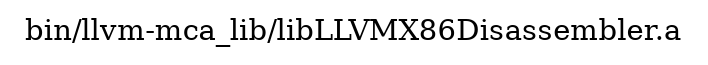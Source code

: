 digraph "bin/llvm-mca_lib/libLLVMX86Disassembler.a" {
	label="bin/llvm-mca_lib/libLLVMX86Disassembler.a";
	rankdir=LR;

}
